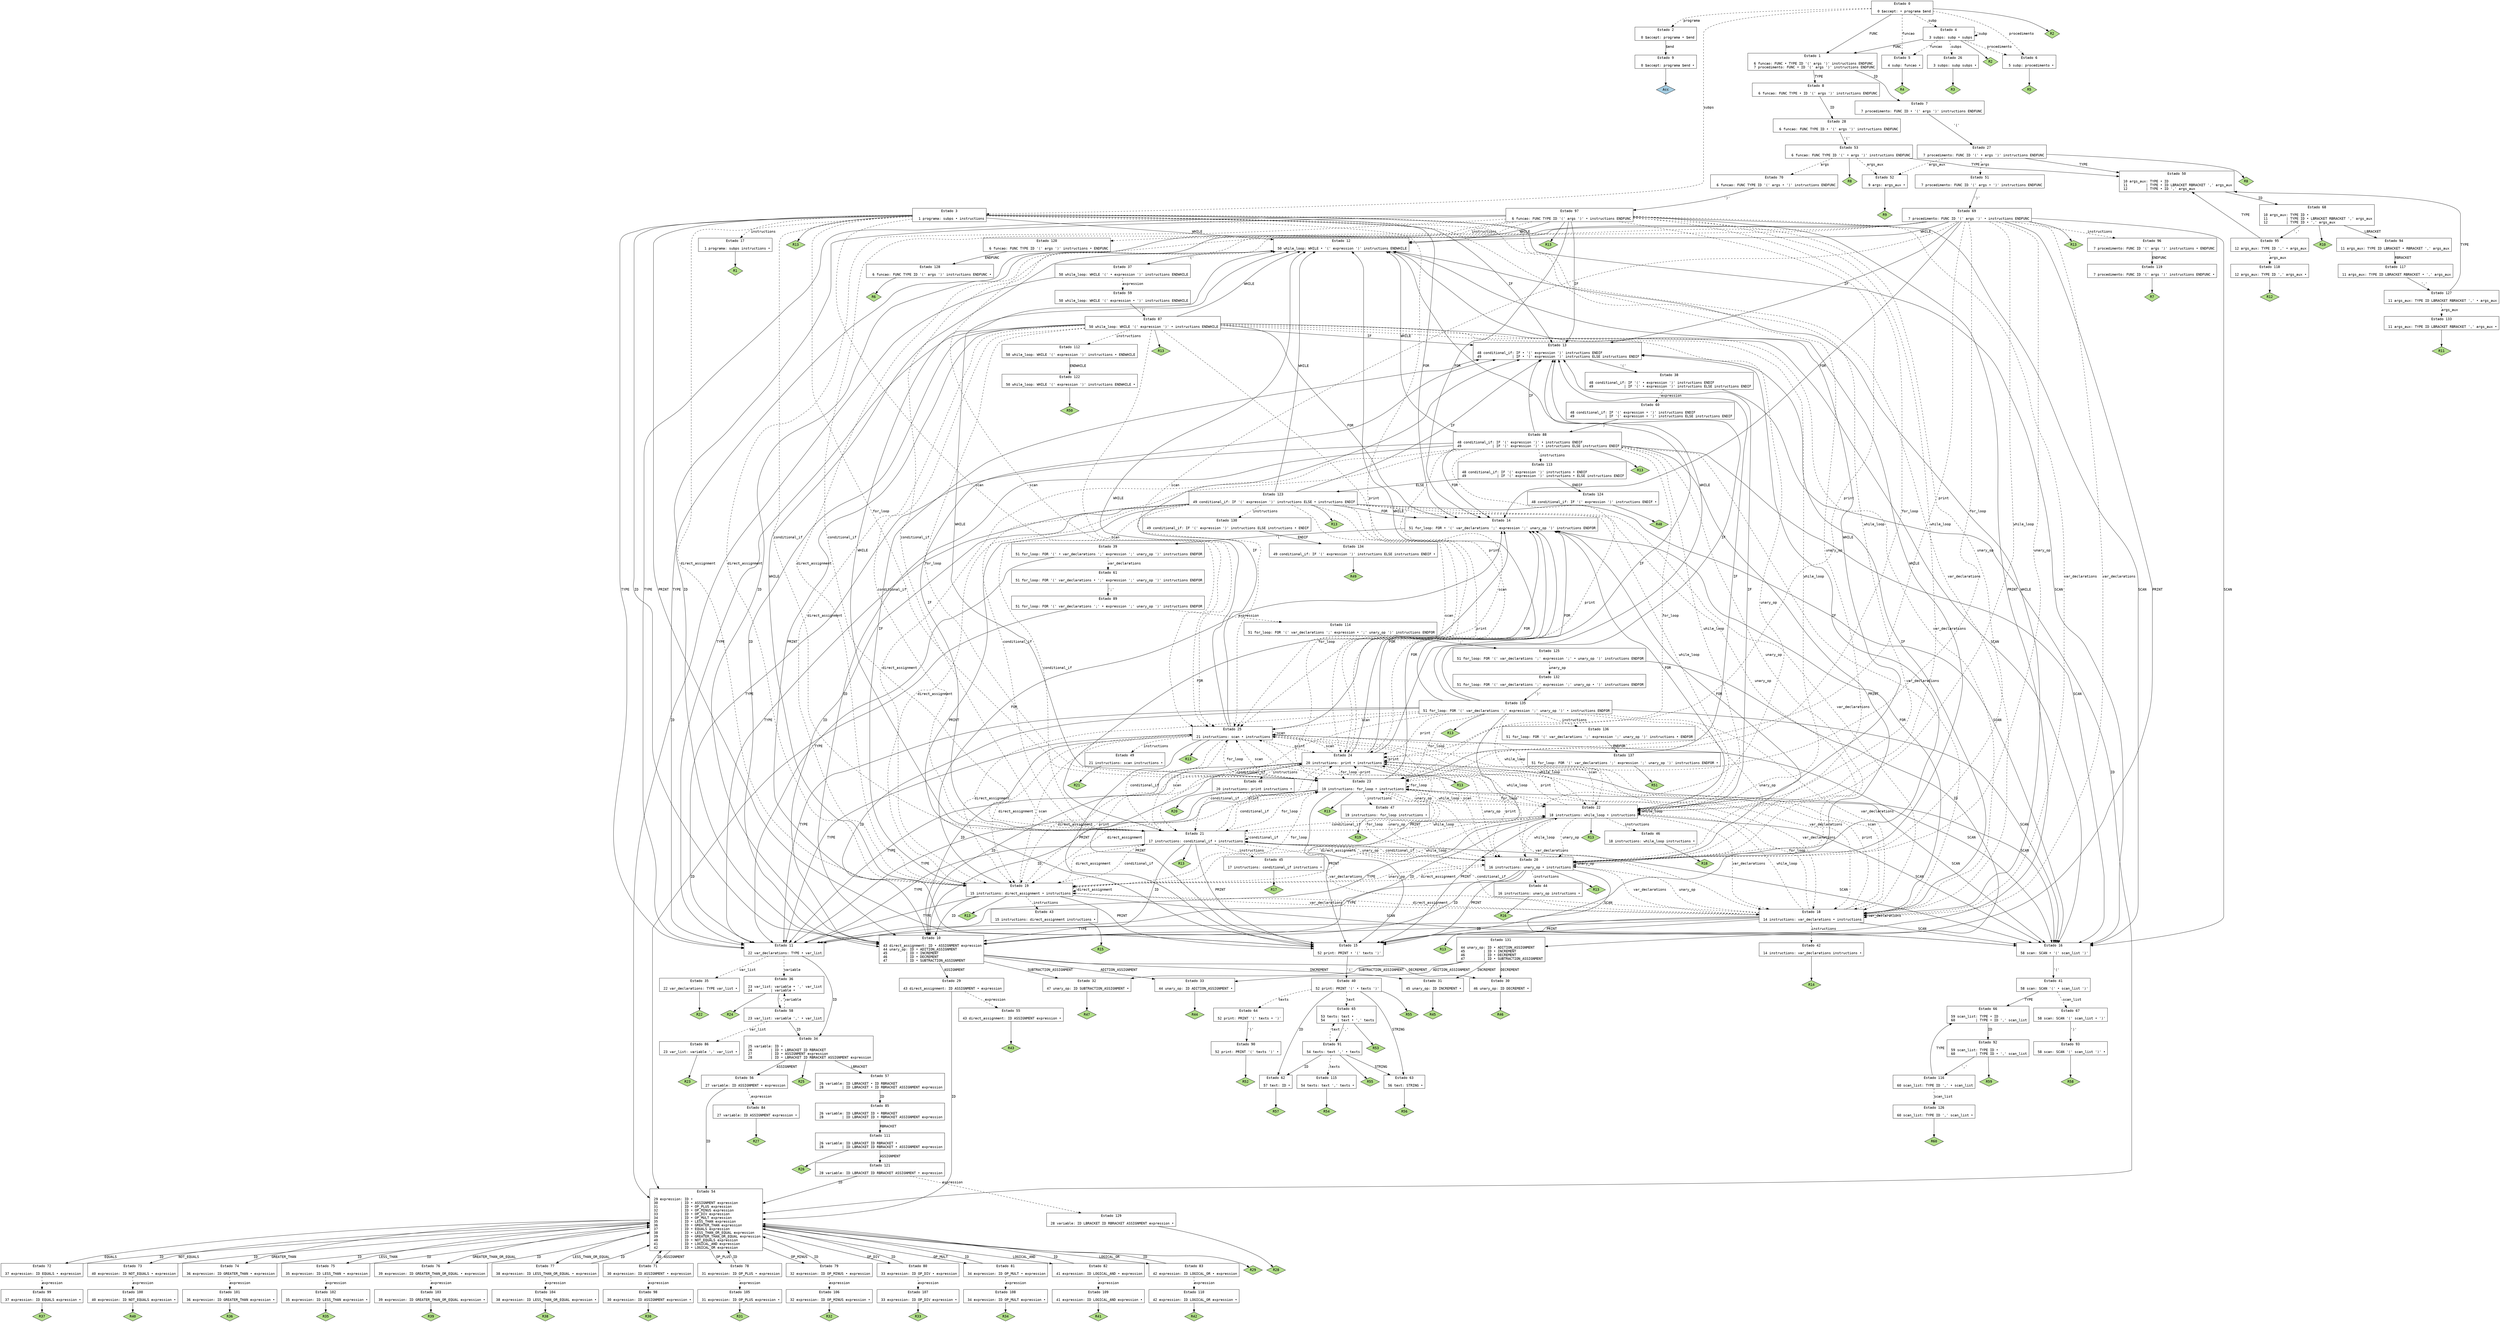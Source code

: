 // Gerado por GNU Bison 3.8.2.
// Relate erros para <bug-bison@gnu.org>.
// Site: <https://www.gnu.org/software/bison/>.

digraph "parser.y"
{
  node [fontname = courier, shape = box, colorscheme = paired6]
  edge [fontname = courier]

  0 [label="Estado 0\n\l  0 $accept: • programa $end\l"]
  0 -> 1 [style=solid label="FUNC"]
  0 -> 2 [style=dashed label="programa"]
  0 -> 3 [style=dashed label="subps"]
  0 -> 4 [style=dashed label="subp"]
  0 -> 5 [style=dashed label="funcao"]
  0 -> 6 [style=dashed label="procedimento"]
  0 -> "0R2" [style=solid]
 "0R2" [label="R2", fillcolor=3, shape=diamond, style=filled]
  1 [label="Estado 1\n\l  6 funcao: FUNC • TYPE ID '(' args ')' instructions ENDFUNC\l  7 procedimento: FUNC • ID '(' args ')' instructions ENDFUNC\l"]
  1 -> 7 [style=solid label="ID"]
  1 -> 8 [style=solid label="TYPE"]
  2 [label="Estado 2\n\l  0 $accept: programa • $end\l"]
  2 -> 9 [style=solid label="$end"]
  3 [label="Estado 3\n\l  1 programa: subps • instructions\l"]
  3 -> 10 [style=solid label="ID"]
  3 -> 11 [style=solid label="TYPE"]
  3 -> 12 [style=solid label="WHILE"]
  3 -> 13 [style=solid label="IF"]
  3 -> 14 [style=solid label="FOR"]
  3 -> 15 [style=solid label="PRINT"]
  3 -> 16 [style=solid label="SCAN"]
  3 -> 17 [style=dashed label="instructions"]
  3 -> 18 [style=dashed label="var_declarations"]
  3 -> 19 [style=dashed label="direct_assignment"]
  3 -> 20 [style=dashed label="unary_op"]
  3 -> 21 [style=dashed label="conditional_if"]
  3 -> 22 [style=dashed label="while_loop"]
  3 -> 23 [style=dashed label="for_loop"]
  3 -> 24 [style=dashed label="print"]
  3 -> 25 [style=dashed label="scan"]
  3 -> "3R13" [style=solid]
 "3R13" [label="R13", fillcolor=3, shape=diamond, style=filled]
  4 [label="Estado 4\n\l  3 subps: subp • subps\l"]
  4 -> 1 [style=solid label="FUNC"]
  4 -> 26 [style=dashed label="subps"]
  4 -> 4 [style=dashed label="subp"]
  4 -> 5 [style=dashed label="funcao"]
  4 -> 6 [style=dashed label="procedimento"]
  4 -> "4R2" [style=solid]
 "4R2" [label="R2", fillcolor=3, shape=diamond, style=filled]
  5 [label="Estado 5\n\l  4 subp: funcao •\l"]
  5 -> "5R4" [style=solid]
 "5R4" [label="R4", fillcolor=3, shape=diamond, style=filled]
  6 [label="Estado 6\n\l  5 subp: procedimento •\l"]
  6 -> "6R5" [style=solid]
 "6R5" [label="R5", fillcolor=3, shape=diamond, style=filled]
  7 [label="Estado 7\n\l  7 procedimento: FUNC ID • '(' args ')' instructions ENDFUNC\l"]
  7 -> 27 [style=solid label="'('"]
  8 [label="Estado 8\n\l  6 funcao: FUNC TYPE • ID '(' args ')' instructions ENDFUNC\l"]
  8 -> 28 [style=solid label="ID"]
  9 [label="Estado 9\n\l  0 $accept: programa $end •\l"]
  9 -> "9R0" [style=solid]
 "9R0" [label="Acc", fillcolor=1, shape=diamond, style=filled]
  10 [label="Estado 10\n\l 43 direct_assignment: ID • ASSIGNMENT expression\l 44 unary_op: ID • ADITION_ASSIGNMENT\l 45         | ID • INCREMENT\l 46         | ID • DECREMENT\l 47         | ID • SUBTRACTION_ASSIGNMENT\l"]
  10 -> 29 [style=solid label="ASSIGNMENT"]
  10 -> 30 [style=solid label="DECREMENT"]
  10 -> 31 [style=solid label="INCREMENT"]
  10 -> 32 [style=solid label="SUBTRACTION_ASSIGNMENT"]
  10 -> 33 [style=solid label="ADITION_ASSIGNMENT"]
  11 [label="Estado 11\n\l 22 var_declarations: TYPE • var_list\l"]
  11 -> 34 [style=solid label="ID"]
  11 -> 35 [style=dashed label="var_list"]
  11 -> 36 [style=dashed label="variable"]
  12 [label="Estado 12\n\l 50 while_loop: WHILE • '(' expression ')' instructions ENDWHILE\l"]
  12 -> 37 [style=solid label="'('"]
  13 [label="Estado 13\n\l 48 conditional_if: IF • '(' expression ')' instructions ENDIF\l 49               | IF • '(' expression ')' instructions ELSE instructions ENDIF\l"]
  13 -> 38 [style=solid label="'('"]
  14 [label="Estado 14\n\l 51 for_loop: FOR • '(' var_declarations ';' expression ';' unary_op ')' instructions ENDFOR\l"]
  14 -> 39 [style=solid label="'('"]
  15 [label="Estado 15\n\l 52 print: PRINT • '(' texts ')'\l"]
  15 -> 40 [style=solid label="'('"]
  16 [label="Estado 16\n\l 58 scan: SCAN • '(' scan_list ')'\l"]
  16 -> 41 [style=solid label="'('"]
  17 [label="Estado 17\n\l  1 programa: subps instructions •\l"]
  17 -> "17R1" [style=solid]
 "17R1" [label="R1", fillcolor=3, shape=diamond, style=filled]
  18 [label="Estado 18\n\l 14 instructions: var_declarations • instructions\l"]
  18 -> 10 [style=solid label="ID"]
  18 -> 11 [style=solid label="TYPE"]
  18 -> 12 [style=solid label="WHILE"]
  18 -> 13 [style=solid label="IF"]
  18 -> 14 [style=solid label="FOR"]
  18 -> 15 [style=solid label="PRINT"]
  18 -> 16 [style=solid label="SCAN"]
  18 -> 42 [style=dashed label="instructions"]
  18 -> 18 [style=dashed label="var_declarations"]
  18 -> 19 [style=dashed label="direct_assignment"]
  18 -> 20 [style=dashed label="unary_op"]
  18 -> 21 [style=dashed label="conditional_if"]
  18 -> 22 [style=dashed label="while_loop"]
  18 -> 23 [style=dashed label="for_loop"]
  18 -> 24 [style=dashed label="print"]
  18 -> 25 [style=dashed label="scan"]
  18 -> "18R13" [style=solid]
 "18R13" [label="R13", fillcolor=3, shape=diamond, style=filled]
  19 [label="Estado 19\n\l 15 instructions: direct_assignment • instructions\l"]
  19 -> 10 [style=solid label="ID"]
  19 -> 11 [style=solid label="TYPE"]
  19 -> 12 [style=solid label="WHILE"]
  19 -> 13 [style=solid label="IF"]
  19 -> 14 [style=solid label="FOR"]
  19 -> 15 [style=solid label="PRINT"]
  19 -> 16 [style=solid label="SCAN"]
  19 -> 43 [style=dashed label="instructions"]
  19 -> 18 [style=dashed label="var_declarations"]
  19 -> 19 [style=dashed label="direct_assignment"]
  19 -> 20 [style=dashed label="unary_op"]
  19 -> 21 [style=dashed label="conditional_if"]
  19 -> 22 [style=dashed label="while_loop"]
  19 -> 23 [style=dashed label="for_loop"]
  19 -> 24 [style=dashed label="print"]
  19 -> 25 [style=dashed label="scan"]
  19 -> "19R13" [style=solid]
 "19R13" [label="R13", fillcolor=3, shape=diamond, style=filled]
  20 [label="Estado 20\n\l 16 instructions: unary_op • instructions\l"]
  20 -> 10 [style=solid label="ID"]
  20 -> 11 [style=solid label="TYPE"]
  20 -> 12 [style=solid label="WHILE"]
  20 -> 13 [style=solid label="IF"]
  20 -> 14 [style=solid label="FOR"]
  20 -> 15 [style=solid label="PRINT"]
  20 -> 16 [style=solid label="SCAN"]
  20 -> 44 [style=dashed label="instructions"]
  20 -> 18 [style=dashed label="var_declarations"]
  20 -> 19 [style=dashed label="direct_assignment"]
  20 -> 20 [style=dashed label="unary_op"]
  20 -> 21 [style=dashed label="conditional_if"]
  20 -> 22 [style=dashed label="while_loop"]
  20 -> 23 [style=dashed label="for_loop"]
  20 -> 24 [style=dashed label="print"]
  20 -> 25 [style=dashed label="scan"]
  20 -> "20R13" [style=solid]
 "20R13" [label="R13", fillcolor=3, shape=diamond, style=filled]
  21 [label="Estado 21\n\l 17 instructions: conditional_if • instructions\l"]
  21 -> 10 [style=solid label="ID"]
  21 -> 11 [style=solid label="TYPE"]
  21 -> 12 [style=solid label="WHILE"]
  21 -> 13 [style=solid label="IF"]
  21 -> 14 [style=solid label="FOR"]
  21 -> 15 [style=solid label="PRINT"]
  21 -> 16 [style=solid label="SCAN"]
  21 -> 45 [style=dashed label="instructions"]
  21 -> 18 [style=dashed label="var_declarations"]
  21 -> 19 [style=dashed label="direct_assignment"]
  21 -> 20 [style=dashed label="unary_op"]
  21 -> 21 [style=dashed label="conditional_if"]
  21 -> 22 [style=dashed label="while_loop"]
  21 -> 23 [style=dashed label="for_loop"]
  21 -> 24 [style=dashed label="print"]
  21 -> 25 [style=dashed label="scan"]
  21 -> "21R13" [style=solid]
 "21R13" [label="R13", fillcolor=3, shape=diamond, style=filled]
  22 [label="Estado 22\n\l 18 instructions: while_loop • instructions\l"]
  22 -> 10 [style=solid label="ID"]
  22 -> 11 [style=solid label="TYPE"]
  22 -> 12 [style=solid label="WHILE"]
  22 -> 13 [style=solid label="IF"]
  22 -> 14 [style=solid label="FOR"]
  22 -> 15 [style=solid label="PRINT"]
  22 -> 16 [style=solid label="SCAN"]
  22 -> 46 [style=dashed label="instructions"]
  22 -> 18 [style=dashed label="var_declarations"]
  22 -> 19 [style=dashed label="direct_assignment"]
  22 -> 20 [style=dashed label="unary_op"]
  22 -> 21 [style=dashed label="conditional_if"]
  22 -> 22 [style=dashed label="while_loop"]
  22 -> 23 [style=dashed label="for_loop"]
  22 -> 24 [style=dashed label="print"]
  22 -> 25 [style=dashed label="scan"]
  22 -> "22R13" [style=solid]
 "22R13" [label="R13", fillcolor=3, shape=diamond, style=filled]
  23 [label="Estado 23\n\l 19 instructions: for_loop • instructions\l"]
  23 -> 10 [style=solid label="ID"]
  23 -> 11 [style=solid label="TYPE"]
  23 -> 12 [style=solid label="WHILE"]
  23 -> 13 [style=solid label="IF"]
  23 -> 14 [style=solid label="FOR"]
  23 -> 15 [style=solid label="PRINT"]
  23 -> 16 [style=solid label="SCAN"]
  23 -> 47 [style=dashed label="instructions"]
  23 -> 18 [style=dashed label="var_declarations"]
  23 -> 19 [style=dashed label="direct_assignment"]
  23 -> 20 [style=dashed label="unary_op"]
  23 -> 21 [style=dashed label="conditional_if"]
  23 -> 22 [style=dashed label="while_loop"]
  23 -> 23 [style=dashed label="for_loop"]
  23 -> 24 [style=dashed label="print"]
  23 -> 25 [style=dashed label="scan"]
  23 -> "23R13" [style=solid]
 "23R13" [label="R13", fillcolor=3, shape=diamond, style=filled]
  24 [label="Estado 24\n\l 20 instructions: print • instructions\l"]
  24 -> 10 [style=solid label="ID"]
  24 -> 11 [style=solid label="TYPE"]
  24 -> 12 [style=solid label="WHILE"]
  24 -> 13 [style=solid label="IF"]
  24 -> 14 [style=solid label="FOR"]
  24 -> 15 [style=solid label="PRINT"]
  24 -> 16 [style=solid label="SCAN"]
  24 -> 48 [style=dashed label="instructions"]
  24 -> 18 [style=dashed label="var_declarations"]
  24 -> 19 [style=dashed label="direct_assignment"]
  24 -> 20 [style=dashed label="unary_op"]
  24 -> 21 [style=dashed label="conditional_if"]
  24 -> 22 [style=dashed label="while_loop"]
  24 -> 23 [style=dashed label="for_loop"]
  24 -> 24 [style=dashed label="print"]
  24 -> 25 [style=dashed label="scan"]
  24 -> "24R13" [style=solid]
 "24R13" [label="R13", fillcolor=3, shape=diamond, style=filled]
  25 [label="Estado 25\n\l 21 instructions: scan • instructions\l"]
  25 -> 10 [style=solid label="ID"]
  25 -> 11 [style=solid label="TYPE"]
  25 -> 12 [style=solid label="WHILE"]
  25 -> 13 [style=solid label="IF"]
  25 -> 14 [style=solid label="FOR"]
  25 -> 15 [style=solid label="PRINT"]
  25 -> 16 [style=solid label="SCAN"]
  25 -> 49 [style=dashed label="instructions"]
  25 -> 18 [style=dashed label="var_declarations"]
  25 -> 19 [style=dashed label="direct_assignment"]
  25 -> 20 [style=dashed label="unary_op"]
  25 -> 21 [style=dashed label="conditional_if"]
  25 -> 22 [style=dashed label="while_loop"]
  25 -> 23 [style=dashed label="for_loop"]
  25 -> 24 [style=dashed label="print"]
  25 -> 25 [style=dashed label="scan"]
  25 -> "25R13" [style=solid]
 "25R13" [label="R13", fillcolor=3, shape=diamond, style=filled]
  26 [label="Estado 26\n\l  3 subps: subp subps •\l"]
  26 -> "26R3" [style=solid]
 "26R3" [label="R3", fillcolor=3, shape=diamond, style=filled]
  27 [label="Estado 27\n\l  7 procedimento: FUNC ID '(' • args ')' instructions ENDFUNC\l"]
  27 -> 50 [style=solid label="TYPE"]
  27 -> 51 [style=dashed label="args"]
  27 -> 52 [style=dashed label="args_aux"]
  27 -> "27R8" [style=solid]
 "27R8" [label="R8", fillcolor=3, shape=diamond, style=filled]
  28 [label="Estado 28\n\l  6 funcao: FUNC TYPE ID • '(' args ')' instructions ENDFUNC\l"]
  28 -> 53 [style=solid label="'('"]
  29 [label="Estado 29\n\l 43 direct_assignment: ID ASSIGNMENT • expression\l"]
  29 -> 54 [style=solid label="ID"]
  29 -> 55 [style=dashed label="expression"]
  30 [label="Estado 30\n\l 46 unary_op: ID DECREMENT •\l"]
  30 -> "30R46" [style=solid]
 "30R46" [label="R46", fillcolor=3, shape=diamond, style=filled]
  31 [label="Estado 31\n\l 45 unary_op: ID INCREMENT •\l"]
  31 -> "31R45" [style=solid]
 "31R45" [label="R45", fillcolor=3, shape=diamond, style=filled]
  32 [label="Estado 32\n\l 47 unary_op: ID SUBTRACTION_ASSIGNMENT •\l"]
  32 -> "32R47" [style=solid]
 "32R47" [label="R47", fillcolor=3, shape=diamond, style=filled]
  33 [label="Estado 33\n\l 44 unary_op: ID ADITION_ASSIGNMENT •\l"]
  33 -> "33R44" [style=solid]
 "33R44" [label="R44", fillcolor=3, shape=diamond, style=filled]
  34 [label="Estado 34\n\l 25 variable: ID •\l 26         | ID • LBRACKET ID RBRACKET\l 27         | ID • ASSIGNMENT expression\l 28         | ID • LBRACKET ID RBRACKET ASSIGNMENT expression\l"]
  34 -> 56 [style=solid label="ASSIGNMENT"]
  34 -> 57 [style=solid label="LBRACKET"]
  34 -> "34R25" [style=solid]
 "34R25" [label="R25", fillcolor=3, shape=diamond, style=filled]
  35 [label="Estado 35\n\l 22 var_declarations: TYPE var_list •\l"]
  35 -> "35R22" [style=solid]
 "35R22" [label="R22", fillcolor=3, shape=diamond, style=filled]
  36 [label="Estado 36\n\l 23 var_list: variable • ',' var_list\l 24         | variable •\l"]
  36 -> 58 [style=solid label="','"]
  36 -> "36R24" [style=solid]
 "36R24" [label="R24", fillcolor=3, shape=diamond, style=filled]
  37 [label="Estado 37\n\l 50 while_loop: WHILE '(' • expression ')' instructions ENDWHILE\l"]
  37 -> 54 [style=solid label="ID"]
  37 -> 59 [style=dashed label="expression"]
  38 [label="Estado 38\n\l 48 conditional_if: IF '(' • expression ')' instructions ENDIF\l 49               | IF '(' • expression ')' instructions ELSE instructions ENDIF\l"]
  38 -> 54 [style=solid label="ID"]
  38 -> 60 [style=dashed label="expression"]
  39 [label="Estado 39\n\l 51 for_loop: FOR '(' • var_declarations ';' expression ';' unary_op ')' instructions ENDFOR\l"]
  39 -> 11 [style=solid label="TYPE"]
  39 -> 61 [style=dashed label="var_declarations"]
  40 [label="Estado 40\n\l 52 print: PRINT '(' • texts ')'\l"]
  40 -> 62 [style=solid label="ID"]
  40 -> 63 [style=solid label="STRING"]
  40 -> 64 [style=dashed label="texts"]
  40 -> 65 [style=dashed label="text"]
  40 -> "40R55" [style=solid]
 "40R55" [label="R55", fillcolor=3, shape=diamond, style=filled]
  41 [label="Estado 41\n\l 58 scan: SCAN '(' • scan_list ')'\l"]
  41 -> 66 [style=solid label="TYPE"]
  41 -> 67 [style=dashed label="scan_list"]
  42 [label="Estado 42\n\l 14 instructions: var_declarations instructions •\l"]
  42 -> "42R14" [style=solid]
 "42R14" [label="R14", fillcolor=3, shape=diamond, style=filled]
  43 [label="Estado 43\n\l 15 instructions: direct_assignment instructions •\l"]
  43 -> "43R15" [style=solid]
 "43R15" [label="R15", fillcolor=3, shape=diamond, style=filled]
  44 [label="Estado 44\n\l 16 instructions: unary_op instructions •\l"]
  44 -> "44R16" [style=solid]
 "44R16" [label="R16", fillcolor=3, shape=diamond, style=filled]
  45 [label="Estado 45\n\l 17 instructions: conditional_if instructions •\l"]
  45 -> "45R17" [style=solid]
 "45R17" [label="R17", fillcolor=3, shape=diamond, style=filled]
  46 [label="Estado 46\n\l 18 instructions: while_loop instructions •\l"]
  46 -> "46R18" [style=solid]
 "46R18" [label="R18", fillcolor=3, shape=diamond, style=filled]
  47 [label="Estado 47\n\l 19 instructions: for_loop instructions •\l"]
  47 -> "47R19" [style=solid]
 "47R19" [label="R19", fillcolor=3, shape=diamond, style=filled]
  48 [label="Estado 48\n\l 20 instructions: print instructions •\l"]
  48 -> "48R20" [style=solid]
 "48R20" [label="R20", fillcolor=3, shape=diamond, style=filled]
  49 [label="Estado 49\n\l 21 instructions: scan instructions •\l"]
  49 -> "49R21" [style=solid]
 "49R21" [label="R21", fillcolor=3, shape=diamond, style=filled]
  50 [label="Estado 50\n\l 10 args_aux: TYPE • ID\l 11         | TYPE • ID LBRACKET RBRACKET ',' args_aux\l 12         | TYPE • ID ',' args_aux\l"]
  50 -> 68 [style=solid label="ID"]
  51 [label="Estado 51\n\l  7 procedimento: FUNC ID '(' args • ')' instructions ENDFUNC\l"]
  51 -> 69 [style=solid label="')'"]
  52 [label="Estado 52\n\l  9 args: args_aux •\l"]
  52 -> "52R9" [style=solid]
 "52R9" [label="R9", fillcolor=3, shape=diamond, style=filled]
  53 [label="Estado 53\n\l  6 funcao: FUNC TYPE ID '(' • args ')' instructions ENDFUNC\l"]
  53 -> 50 [style=solid label="TYPE"]
  53 -> 70 [style=dashed label="args"]
  53 -> 52 [style=dashed label="args_aux"]
  53 -> "53R8" [style=solid]
 "53R8" [label="R8", fillcolor=3, shape=diamond, style=filled]
  54 [label="Estado 54\n\l 29 expression: ID •\l 30           | ID • ASSIGNMENT expression\l 31           | ID • OP_PLUS expression\l 32           | ID • OP_MINUS expression\l 33           | ID • OP_DIV expression\l 34           | ID • OP_MULT expression\l 35           | ID • LESS_THAN expression\l 36           | ID • GREATER_THAN expression\l 37           | ID • EQUALS expression\l 38           | ID • LESS_THAN_OR_EQUAL expression\l 39           | ID • GREATER_THAN_OR_EQUAL expression\l 40           | ID • NOT_EQUALS expression\l 41           | ID • LOGICAL_AND expression\l 42           | ID • LOGICAL_OR expression\l"]
  54 -> 71 [style=solid label="ASSIGNMENT"]
  54 -> 72 [style=solid label="EQUALS"]
  54 -> 73 [style=solid label="NOT_EQUALS"]
  54 -> 74 [style=solid label="GREATER_THAN"]
  54 -> 75 [style=solid label="LESS_THAN"]
  54 -> 76 [style=solid label="GREATER_THAN_OR_EQUAL"]
  54 -> 77 [style=solid label="LESS_THAN_OR_EQUAL"]
  54 -> 78 [style=solid label="OP_PLUS"]
  54 -> 79 [style=solid label="OP_MINUS"]
  54 -> 80 [style=solid label="OP_DIV"]
  54 -> 81 [style=solid label="OP_MULT"]
  54 -> 82 [style=solid label="LOGICAL_AND"]
  54 -> 83 [style=solid label="LOGICAL_OR"]
  54 -> "54R29" [style=solid]
 "54R29" [label="R29", fillcolor=3, shape=diamond, style=filled]
  55 [label="Estado 55\n\l 43 direct_assignment: ID ASSIGNMENT expression •\l"]
  55 -> "55R43" [style=solid]
 "55R43" [label="R43", fillcolor=3, shape=diamond, style=filled]
  56 [label="Estado 56\n\l 27 variable: ID ASSIGNMENT • expression\l"]
  56 -> 54 [style=solid label="ID"]
  56 -> 84 [style=dashed label="expression"]
  57 [label="Estado 57\n\l 26 variable: ID LBRACKET • ID RBRACKET\l 28         | ID LBRACKET • ID RBRACKET ASSIGNMENT expression\l"]
  57 -> 85 [style=solid label="ID"]
  58 [label="Estado 58\n\l 23 var_list: variable ',' • var_list\l"]
  58 -> 34 [style=solid label="ID"]
  58 -> 86 [style=dashed label="var_list"]
  58 -> 36 [style=dashed label="variable"]
  59 [label="Estado 59\n\l 50 while_loop: WHILE '(' expression • ')' instructions ENDWHILE\l"]
  59 -> 87 [style=solid label="')'"]
  60 [label="Estado 60\n\l 48 conditional_if: IF '(' expression • ')' instructions ENDIF\l 49               | IF '(' expression • ')' instructions ELSE instructions ENDIF\l"]
  60 -> 88 [style=solid label="')'"]
  61 [label="Estado 61\n\l 51 for_loop: FOR '(' var_declarations • ';' expression ';' unary_op ')' instructions ENDFOR\l"]
  61 -> 89 [style=solid label="';'"]
  62 [label="Estado 62\n\l 57 text: ID •\l"]
  62 -> "62R57" [style=solid]
 "62R57" [label="R57", fillcolor=3, shape=diamond, style=filled]
  63 [label="Estado 63\n\l 56 text: STRING •\l"]
  63 -> "63R56" [style=solid]
 "63R56" [label="R56", fillcolor=3, shape=diamond, style=filled]
  64 [label="Estado 64\n\l 52 print: PRINT '(' texts • ')'\l"]
  64 -> 90 [style=solid label="')'"]
  65 [label="Estado 65\n\l 53 texts: text •\l 54      | text • ',' texts\l"]
  65 -> 91 [style=solid label="','"]
  65 -> "65R53" [style=solid]
 "65R53" [label="R53", fillcolor=3, shape=diamond, style=filled]
  66 [label="Estado 66\n\l 59 scan_list: TYPE • ID\l 60          | TYPE • ID ',' scan_list\l"]
  66 -> 92 [style=solid label="ID"]
  67 [label="Estado 67\n\l 58 scan: SCAN '(' scan_list • ')'\l"]
  67 -> 93 [style=solid label="')'"]
  68 [label="Estado 68\n\l 10 args_aux: TYPE ID •\l 11         | TYPE ID • LBRACKET RBRACKET ',' args_aux\l 12         | TYPE ID • ',' args_aux\l"]
  68 -> 94 [style=solid label="LBRACKET"]
  68 -> 95 [style=solid label="','"]
  68 -> "68R10" [style=solid]
 "68R10" [label="R10", fillcolor=3, shape=diamond, style=filled]
  69 [label="Estado 69\n\l  7 procedimento: FUNC ID '(' args ')' • instructions ENDFUNC\l"]
  69 -> 10 [style=solid label="ID"]
  69 -> 11 [style=solid label="TYPE"]
  69 -> 12 [style=solid label="WHILE"]
  69 -> 13 [style=solid label="IF"]
  69 -> 14 [style=solid label="FOR"]
  69 -> 15 [style=solid label="PRINT"]
  69 -> 16 [style=solid label="SCAN"]
  69 -> 96 [style=dashed label="instructions"]
  69 -> 18 [style=dashed label="var_declarations"]
  69 -> 19 [style=dashed label="direct_assignment"]
  69 -> 20 [style=dashed label="unary_op"]
  69 -> 21 [style=dashed label="conditional_if"]
  69 -> 22 [style=dashed label="while_loop"]
  69 -> 23 [style=dashed label="for_loop"]
  69 -> 24 [style=dashed label="print"]
  69 -> 25 [style=dashed label="scan"]
  69 -> "69R13" [style=solid]
 "69R13" [label="R13", fillcolor=3, shape=diamond, style=filled]
  70 [label="Estado 70\n\l  6 funcao: FUNC TYPE ID '(' args • ')' instructions ENDFUNC\l"]
  70 -> 97 [style=solid label="')'"]
  71 [label="Estado 71\n\l 30 expression: ID ASSIGNMENT • expression\l"]
  71 -> 54 [style=solid label="ID"]
  71 -> 98 [style=dashed label="expression"]
  72 [label="Estado 72\n\l 37 expression: ID EQUALS • expression\l"]
  72 -> 54 [style=solid label="ID"]
  72 -> 99 [style=dashed label="expression"]
  73 [label="Estado 73\n\l 40 expression: ID NOT_EQUALS • expression\l"]
  73 -> 54 [style=solid label="ID"]
  73 -> 100 [style=dashed label="expression"]
  74 [label="Estado 74\n\l 36 expression: ID GREATER_THAN • expression\l"]
  74 -> 54 [style=solid label="ID"]
  74 -> 101 [style=dashed label="expression"]
  75 [label="Estado 75\n\l 35 expression: ID LESS_THAN • expression\l"]
  75 -> 54 [style=solid label="ID"]
  75 -> 102 [style=dashed label="expression"]
  76 [label="Estado 76\n\l 39 expression: ID GREATER_THAN_OR_EQUAL • expression\l"]
  76 -> 54 [style=solid label="ID"]
  76 -> 103 [style=dashed label="expression"]
  77 [label="Estado 77\n\l 38 expression: ID LESS_THAN_OR_EQUAL • expression\l"]
  77 -> 54 [style=solid label="ID"]
  77 -> 104 [style=dashed label="expression"]
  78 [label="Estado 78\n\l 31 expression: ID OP_PLUS • expression\l"]
  78 -> 54 [style=solid label="ID"]
  78 -> 105 [style=dashed label="expression"]
  79 [label="Estado 79\n\l 32 expression: ID OP_MINUS • expression\l"]
  79 -> 54 [style=solid label="ID"]
  79 -> 106 [style=dashed label="expression"]
  80 [label="Estado 80\n\l 33 expression: ID OP_DIV • expression\l"]
  80 -> 54 [style=solid label="ID"]
  80 -> 107 [style=dashed label="expression"]
  81 [label="Estado 81\n\l 34 expression: ID OP_MULT • expression\l"]
  81 -> 54 [style=solid label="ID"]
  81 -> 108 [style=dashed label="expression"]
  82 [label="Estado 82\n\l 41 expression: ID LOGICAL_AND • expression\l"]
  82 -> 54 [style=solid label="ID"]
  82 -> 109 [style=dashed label="expression"]
  83 [label="Estado 83\n\l 42 expression: ID LOGICAL_OR • expression\l"]
  83 -> 54 [style=solid label="ID"]
  83 -> 110 [style=dashed label="expression"]
  84 [label="Estado 84\n\l 27 variable: ID ASSIGNMENT expression •\l"]
  84 -> "84R27" [style=solid]
 "84R27" [label="R27", fillcolor=3, shape=diamond, style=filled]
  85 [label="Estado 85\n\l 26 variable: ID LBRACKET ID • RBRACKET\l 28         | ID LBRACKET ID • RBRACKET ASSIGNMENT expression\l"]
  85 -> 111 [style=solid label="RBRACKET"]
  86 [label="Estado 86\n\l 23 var_list: variable ',' var_list •\l"]
  86 -> "86R23" [style=solid]
 "86R23" [label="R23", fillcolor=3, shape=diamond, style=filled]
  87 [label="Estado 87\n\l 50 while_loop: WHILE '(' expression ')' • instructions ENDWHILE\l"]
  87 -> 10 [style=solid label="ID"]
  87 -> 11 [style=solid label="TYPE"]
  87 -> 12 [style=solid label="WHILE"]
  87 -> 13 [style=solid label="IF"]
  87 -> 14 [style=solid label="FOR"]
  87 -> 15 [style=solid label="PRINT"]
  87 -> 16 [style=solid label="SCAN"]
  87 -> 112 [style=dashed label="instructions"]
  87 -> 18 [style=dashed label="var_declarations"]
  87 -> 19 [style=dashed label="direct_assignment"]
  87 -> 20 [style=dashed label="unary_op"]
  87 -> 21 [style=dashed label="conditional_if"]
  87 -> 22 [style=dashed label="while_loop"]
  87 -> 23 [style=dashed label="for_loop"]
  87 -> 24 [style=dashed label="print"]
  87 -> 25 [style=dashed label="scan"]
  87 -> "87R13" [style=solid]
 "87R13" [label="R13", fillcolor=3, shape=diamond, style=filled]
  88 [label="Estado 88\n\l 48 conditional_if: IF '(' expression ')' • instructions ENDIF\l 49               | IF '(' expression ')' • instructions ELSE instructions ENDIF\l"]
  88 -> 10 [style=solid label="ID"]
  88 -> 11 [style=solid label="TYPE"]
  88 -> 12 [style=solid label="WHILE"]
  88 -> 13 [style=solid label="IF"]
  88 -> 14 [style=solid label="FOR"]
  88 -> 15 [style=solid label="PRINT"]
  88 -> 16 [style=solid label="SCAN"]
  88 -> 113 [style=dashed label="instructions"]
  88 -> 18 [style=dashed label="var_declarations"]
  88 -> 19 [style=dashed label="direct_assignment"]
  88 -> 20 [style=dashed label="unary_op"]
  88 -> 21 [style=dashed label="conditional_if"]
  88 -> 22 [style=dashed label="while_loop"]
  88 -> 23 [style=dashed label="for_loop"]
  88 -> 24 [style=dashed label="print"]
  88 -> 25 [style=dashed label="scan"]
  88 -> "88R13" [style=solid]
 "88R13" [label="R13", fillcolor=3, shape=diamond, style=filled]
  89 [label="Estado 89\n\l 51 for_loop: FOR '(' var_declarations ';' • expression ';' unary_op ')' instructions ENDFOR\l"]
  89 -> 54 [style=solid label="ID"]
  89 -> 114 [style=dashed label="expression"]
  90 [label="Estado 90\n\l 52 print: PRINT '(' texts ')' •\l"]
  90 -> "90R52" [style=solid]
 "90R52" [label="R52", fillcolor=3, shape=diamond, style=filled]
  91 [label="Estado 91\n\l 54 texts: text ',' • texts\l"]
  91 -> 62 [style=solid label="ID"]
  91 -> 63 [style=solid label="STRING"]
  91 -> 115 [style=dashed label="texts"]
  91 -> 65 [style=dashed label="text"]
  91 -> "91R55" [style=solid]
 "91R55" [label="R55", fillcolor=3, shape=diamond, style=filled]
  92 [label="Estado 92\n\l 59 scan_list: TYPE ID •\l 60          | TYPE ID • ',' scan_list\l"]
  92 -> 116 [style=solid label="','"]
  92 -> "92R59" [style=solid]
 "92R59" [label="R59", fillcolor=3, shape=diamond, style=filled]
  93 [label="Estado 93\n\l 58 scan: SCAN '(' scan_list ')' •\l"]
  93 -> "93R58" [style=solid]
 "93R58" [label="R58", fillcolor=3, shape=diamond, style=filled]
  94 [label="Estado 94\n\l 11 args_aux: TYPE ID LBRACKET • RBRACKET ',' args_aux\l"]
  94 -> 117 [style=solid label="RBRACKET"]
  95 [label="Estado 95\n\l 12 args_aux: TYPE ID ',' • args_aux\l"]
  95 -> 50 [style=solid label="TYPE"]
  95 -> 118 [style=dashed label="args_aux"]
  96 [label="Estado 96\n\l  7 procedimento: FUNC ID '(' args ')' instructions • ENDFUNC\l"]
  96 -> 119 [style=solid label="ENDFUNC"]
  97 [label="Estado 97\n\l  6 funcao: FUNC TYPE ID '(' args ')' • instructions ENDFUNC\l"]
  97 -> 10 [style=solid label="ID"]
  97 -> 11 [style=solid label="TYPE"]
  97 -> 12 [style=solid label="WHILE"]
  97 -> 13 [style=solid label="IF"]
  97 -> 14 [style=solid label="FOR"]
  97 -> 15 [style=solid label="PRINT"]
  97 -> 16 [style=solid label="SCAN"]
  97 -> 120 [style=dashed label="instructions"]
  97 -> 18 [style=dashed label="var_declarations"]
  97 -> 19 [style=dashed label="direct_assignment"]
  97 -> 20 [style=dashed label="unary_op"]
  97 -> 21 [style=dashed label="conditional_if"]
  97 -> 22 [style=dashed label="while_loop"]
  97 -> 23 [style=dashed label="for_loop"]
  97 -> 24 [style=dashed label="print"]
  97 -> 25 [style=dashed label="scan"]
  97 -> "97R13" [style=solid]
 "97R13" [label="R13", fillcolor=3, shape=diamond, style=filled]
  98 [label="Estado 98\n\l 30 expression: ID ASSIGNMENT expression •\l"]
  98 -> "98R30" [style=solid]
 "98R30" [label="R30", fillcolor=3, shape=diamond, style=filled]
  99 [label="Estado 99\n\l 37 expression: ID EQUALS expression •\l"]
  99 -> "99R37" [style=solid]
 "99R37" [label="R37", fillcolor=3, shape=diamond, style=filled]
  100 [label="Estado 100\n\l 40 expression: ID NOT_EQUALS expression •\l"]
  100 -> "100R40" [style=solid]
 "100R40" [label="R40", fillcolor=3, shape=diamond, style=filled]
  101 [label="Estado 101\n\l 36 expression: ID GREATER_THAN expression •\l"]
  101 -> "101R36" [style=solid]
 "101R36" [label="R36", fillcolor=3, shape=diamond, style=filled]
  102 [label="Estado 102\n\l 35 expression: ID LESS_THAN expression •\l"]
  102 -> "102R35" [style=solid]
 "102R35" [label="R35", fillcolor=3, shape=diamond, style=filled]
  103 [label="Estado 103\n\l 39 expression: ID GREATER_THAN_OR_EQUAL expression •\l"]
  103 -> "103R39" [style=solid]
 "103R39" [label="R39", fillcolor=3, shape=diamond, style=filled]
  104 [label="Estado 104\n\l 38 expression: ID LESS_THAN_OR_EQUAL expression •\l"]
  104 -> "104R38" [style=solid]
 "104R38" [label="R38", fillcolor=3, shape=diamond, style=filled]
  105 [label="Estado 105\n\l 31 expression: ID OP_PLUS expression •\l"]
  105 -> "105R31" [style=solid]
 "105R31" [label="R31", fillcolor=3, shape=diamond, style=filled]
  106 [label="Estado 106\n\l 32 expression: ID OP_MINUS expression •\l"]
  106 -> "106R32" [style=solid]
 "106R32" [label="R32", fillcolor=3, shape=diamond, style=filled]
  107 [label="Estado 107\n\l 33 expression: ID OP_DIV expression •\l"]
  107 -> "107R33" [style=solid]
 "107R33" [label="R33", fillcolor=3, shape=diamond, style=filled]
  108 [label="Estado 108\n\l 34 expression: ID OP_MULT expression •\l"]
  108 -> "108R34" [style=solid]
 "108R34" [label="R34", fillcolor=3, shape=diamond, style=filled]
  109 [label="Estado 109\n\l 41 expression: ID LOGICAL_AND expression •\l"]
  109 -> "109R41" [style=solid]
 "109R41" [label="R41", fillcolor=3, shape=diamond, style=filled]
  110 [label="Estado 110\n\l 42 expression: ID LOGICAL_OR expression •\l"]
  110 -> "110R42" [style=solid]
 "110R42" [label="R42", fillcolor=3, shape=diamond, style=filled]
  111 [label="Estado 111\n\l 26 variable: ID LBRACKET ID RBRACKET •\l 28         | ID LBRACKET ID RBRACKET • ASSIGNMENT expression\l"]
  111 -> 121 [style=solid label="ASSIGNMENT"]
  111 -> "111R26" [style=solid]
 "111R26" [label="R26", fillcolor=3, shape=diamond, style=filled]
  112 [label="Estado 112\n\l 50 while_loop: WHILE '(' expression ')' instructions • ENDWHILE\l"]
  112 -> 122 [style=solid label="ENDWHILE"]
  113 [label="Estado 113\n\l 48 conditional_if: IF '(' expression ')' instructions • ENDIF\l 49               | IF '(' expression ')' instructions • ELSE instructions ENDIF\l"]
  113 -> 123 [style=solid label="ELSE"]
  113 -> 124 [style=solid label="ENDIF"]
  114 [label="Estado 114\n\l 51 for_loop: FOR '(' var_declarations ';' expression • ';' unary_op ')' instructions ENDFOR\l"]
  114 -> 125 [style=solid label="';'"]
  115 [label="Estado 115\n\l 54 texts: text ',' texts •\l"]
  115 -> "115R54" [style=solid]
 "115R54" [label="R54", fillcolor=3, shape=diamond, style=filled]
  116 [label="Estado 116\n\l 60 scan_list: TYPE ID ',' • scan_list\l"]
  116 -> 66 [style=solid label="TYPE"]
  116 -> 126 [style=dashed label="scan_list"]
  117 [label="Estado 117\n\l 11 args_aux: TYPE ID LBRACKET RBRACKET • ',' args_aux\l"]
  117 -> 127 [style=solid label="','"]
  118 [label="Estado 118\n\l 12 args_aux: TYPE ID ',' args_aux •\l"]
  118 -> "118R12" [style=solid]
 "118R12" [label="R12", fillcolor=3, shape=diamond, style=filled]
  119 [label="Estado 119\n\l  7 procedimento: FUNC ID '(' args ')' instructions ENDFUNC •\l"]
  119 -> "119R7" [style=solid]
 "119R7" [label="R7", fillcolor=3, shape=diamond, style=filled]
  120 [label="Estado 120\n\l  6 funcao: FUNC TYPE ID '(' args ')' instructions • ENDFUNC\l"]
  120 -> 128 [style=solid label="ENDFUNC"]
  121 [label="Estado 121\n\l 28 variable: ID LBRACKET ID RBRACKET ASSIGNMENT • expression\l"]
  121 -> 54 [style=solid label="ID"]
  121 -> 129 [style=dashed label="expression"]
  122 [label="Estado 122\n\l 50 while_loop: WHILE '(' expression ')' instructions ENDWHILE •\l"]
  122 -> "122R50" [style=solid]
 "122R50" [label="R50", fillcolor=3, shape=diamond, style=filled]
  123 [label="Estado 123\n\l 49 conditional_if: IF '(' expression ')' instructions ELSE • instructions ENDIF\l"]
  123 -> 10 [style=solid label="ID"]
  123 -> 11 [style=solid label="TYPE"]
  123 -> 12 [style=solid label="WHILE"]
  123 -> 13 [style=solid label="IF"]
  123 -> 14 [style=solid label="FOR"]
  123 -> 15 [style=solid label="PRINT"]
  123 -> 16 [style=solid label="SCAN"]
  123 -> 130 [style=dashed label="instructions"]
  123 -> 18 [style=dashed label="var_declarations"]
  123 -> 19 [style=dashed label="direct_assignment"]
  123 -> 20 [style=dashed label="unary_op"]
  123 -> 21 [style=dashed label="conditional_if"]
  123 -> 22 [style=dashed label="while_loop"]
  123 -> 23 [style=dashed label="for_loop"]
  123 -> 24 [style=dashed label="print"]
  123 -> 25 [style=dashed label="scan"]
  123 -> "123R13" [style=solid]
 "123R13" [label="R13", fillcolor=3, shape=diamond, style=filled]
  124 [label="Estado 124\n\l 48 conditional_if: IF '(' expression ')' instructions ENDIF •\l"]
  124 -> "124R48" [style=solid]
 "124R48" [label="R48", fillcolor=3, shape=diamond, style=filled]
  125 [label="Estado 125\n\l 51 for_loop: FOR '(' var_declarations ';' expression ';' • unary_op ')' instructions ENDFOR\l"]
  125 -> 131 [style=solid label="ID"]
  125 -> 132 [style=dashed label="unary_op"]
  126 [label="Estado 126\n\l 60 scan_list: TYPE ID ',' scan_list •\l"]
  126 -> "126R60" [style=solid]
 "126R60" [label="R60", fillcolor=3, shape=diamond, style=filled]
  127 [label="Estado 127\n\l 11 args_aux: TYPE ID LBRACKET RBRACKET ',' • args_aux\l"]
  127 -> 50 [style=solid label="TYPE"]
  127 -> 133 [style=dashed label="args_aux"]
  128 [label="Estado 128\n\l  6 funcao: FUNC TYPE ID '(' args ')' instructions ENDFUNC •\l"]
  128 -> "128R6" [style=solid]
 "128R6" [label="R6", fillcolor=3, shape=diamond, style=filled]
  129 [label="Estado 129\n\l 28 variable: ID LBRACKET ID RBRACKET ASSIGNMENT expression •\l"]
  129 -> "129R28" [style=solid]
 "129R28" [label="R28", fillcolor=3, shape=diamond, style=filled]
  130 [label="Estado 130\n\l 49 conditional_if: IF '(' expression ')' instructions ELSE instructions • ENDIF\l"]
  130 -> 134 [style=solid label="ENDIF"]
  131 [label="Estado 131\n\l 44 unary_op: ID • ADITION_ASSIGNMENT\l 45         | ID • INCREMENT\l 46         | ID • DECREMENT\l 47         | ID • SUBTRACTION_ASSIGNMENT\l"]
  131 -> 30 [style=solid label="DECREMENT"]
  131 -> 31 [style=solid label="INCREMENT"]
  131 -> 32 [style=solid label="SUBTRACTION_ASSIGNMENT"]
  131 -> 33 [style=solid label="ADITION_ASSIGNMENT"]
  132 [label="Estado 132\n\l 51 for_loop: FOR '(' var_declarations ';' expression ';' unary_op • ')' instructions ENDFOR\l"]
  132 -> 135 [style=solid label="')'"]
  133 [label="Estado 133\n\l 11 args_aux: TYPE ID LBRACKET RBRACKET ',' args_aux •\l"]
  133 -> "133R11" [style=solid]
 "133R11" [label="R11", fillcolor=3, shape=diamond, style=filled]
  134 [label="Estado 134\n\l 49 conditional_if: IF '(' expression ')' instructions ELSE instructions ENDIF •\l"]
  134 -> "134R49" [style=solid]
 "134R49" [label="R49", fillcolor=3, shape=diamond, style=filled]
  135 [label="Estado 135\n\l 51 for_loop: FOR '(' var_declarations ';' expression ';' unary_op ')' • instructions ENDFOR\l"]
  135 -> 10 [style=solid label="ID"]
  135 -> 11 [style=solid label="TYPE"]
  135 -> 12 [style=solid label="WHILE"]
  135 -> 13 [style=solid label="IF"]
  135 -> 14 [style=solid label="FOR"]
  135 -> 15 [style=solid label="PRINT"]
  135 -> 16 [style=solid label="SCAN"]
  135 -> 136 [style=dashed label="instructions"]
  135 -> 18 [style=dashed label="var_declarations"]
  135 -> 19 [style=dashed label="direct_assignment"]
  135 -> 20 [style=dashed label="unary_op"]
  135 -> 21 [style=dashed label="conditional_if"]
  135 -> 22 [style=dashed label="while_loop"]
  135 -> 23 [style=dashed label="for_loop"]
  135 -> 24 [style=dashed label="print"]
  135 -> 25 [style=dashed label="scan"]
  135 -> "135R13" [style=solid]
 "135R13" [label="R13", fillcolor=3, shape=diamond, style=filled]
  136 [label="Estado 136\n\l 51 for_loop: FOR '(' var_declarations ';' expression ';' unary_op ')' instructions • ENDFOR\l"]
  136 -> 137 [style=solid label="ENDFOR"]
  137 [label="Estado 137\n\l 51 for_loop: FOR '(' var_declarations ';' expression ';' unary_op ')' instructions ENDFOR •\l"]
  137 -> "137R51" [style=solid]
 "137R51" [label="R51", fillcolor=3, shape=diamond, style=filled]
}
